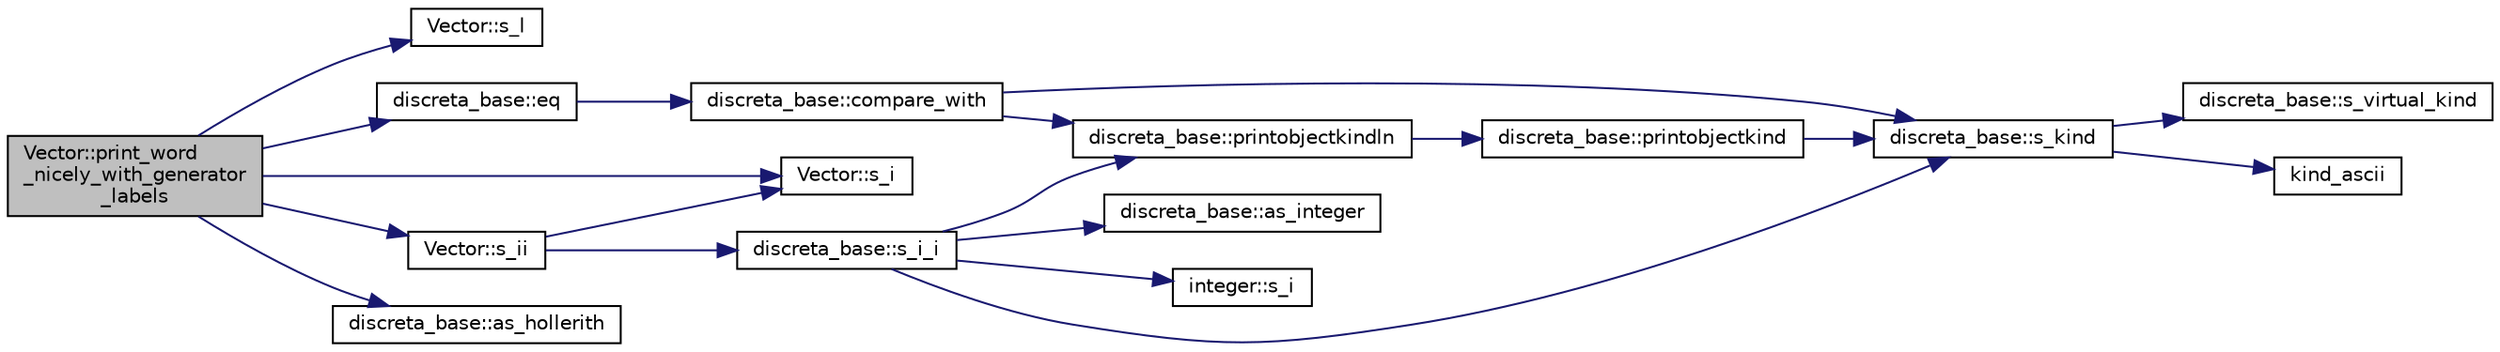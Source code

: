 digraph "Vector::print_word_nicely_with_generator_labels"
{
  edge [fontname="Helvetica",fontsize="10",labelfontname="Helvetica",labelfontsize="10"];
  node [fontname="Helvetica",fontsize="10",shape=record];
  rankdir="LR";
  Node4351 [label="Vector::print_word\l_nicely_with_generator\l_labels",height=0.2,width=0.4,color="black", fillcolor="grey75", style="filled", fontcolor="black"];
  Node4351 -> Node4352 [color="midnightblue",fontsize="10",style="solid",fontname="Helvetica"];
  Node4352 [label="Vector::s_l",height=0.2,width=0.4,color="black", fillcolor="white", style="filled",URL="$d5/db2/class_vector.html#ad2dc082288f858d22a528832289e0704"];
  Node4351 -> Node4353 [color="midnightblue",fontsize="10",style="solid",fontname="Helvetica"];
  Node4353 [label="Vector::s_i",height=0.2,width=0.4,color="black", fillcolor="white", style="filled",URL="$d5/db2/class_vector.html#a1c4fe1752523df8119f70dd550244871"];
  Node4351 -> Node4354 [color="midnightblue",fontsize="10",style="solid",fontname="Helvetica"];
  Node4354 [label="discreta_base::eq",height=0.2,width=0.4,color="black", fillcolor="white", style="filled",URL="$d7/d71/classdiscreta__base.html#a7afe4f013b04efa764ed9fe099e5eb80"];
  Node4354 -> Node4355 [color="midnightblue",fontsize="10",style="solid",fontname="Helvetica"];
  Node4355 [label="discreta_base::compare_with",height=0.2,width=0.4,color="black", fillcolor="white", style="filled",URL="$d7/d71/classdiscreta__base.html#a3818444c4301d0b7ed47c3b850ea6c60"];
  Node4355 -> Node4356 [color="midnightblue",fontsize="10",style="solid",fontname="Helvetica"];
  Node4356 [label="discreta_base::s_kind",height=0.2,width=0.4,color="black", fillcolor="white", style="filled",URL="$d7/d71/classdiscreta__base.html#a8a830025c74adbbc3362418a7c2ba157"];
  Node4356 -> Node4357 [color="midnightblue",fontsize="10",style="solid",fontname="Helvetica"];
  Node4357 [label="discreta_base::s_virtual_kind",height=0.2,width=0.4,color="black", fillcolor="white", style="filled",URL="$d7/d71/classdiscreta__base.html#a52778a6d6943a468be083d0785d418fb"];
  Node4356 -> Node4358 [color="midnightblue",fontsize="10",style="solid",fontname="Helvetica"];
  Node4358 [label="kind_ascii",height=0.2,width=0.4,color="black", fillcolor="white", style="filled",URL="$d9/d60/discreta_8h.html#ad0ce825a9f29bc6cec27e1b64cfe27bf"];
  Node4355 -> Node4359 [color="midnightblue",fontsize="10",style="solid",fontname="Helvetica"];
  Node4359 [label="discreta_base::printobjectkindln",height=0.2,width=0.4,color="black", fillcolor="white", style="filled",URL="$d7/d71/classdiscreta__base.html#a677ccc8f392ebedde05e453f8cf59559"];
  Node4359 -> Node4360 [color="midnightblue",fontsize="10",style="solid",fontname="Helvetica"];
  Node4360 [label="discreta_base::printobjectkind",height=0.2,width=0.4,color="black", fillcolor="white", style="filled",URL="$d7/d71/classdiscreta__base.html#aa75a1314aa706909b029664944904231"];
  Node4360 -> Node4356 [color="midnightblue",fontsize="10",style="solid",fontname="Helvetica"];
  Node4351 -> Node4361 [color="midnightblue",fontsize="10",style="solid",fontname="Helvetica"];
  Node4361 [label="Vector::s_ii",height=0.2,width=0.4,color="black", fillcolor="white", style="filled",URL="$d5/db2/class_vector.html#a75d4942cc7b9794717b4846c10520db8"];
  Node4361 -> Node4353 [color="midnightblue",fontsize="10",style="solid",fontname="Helvetica"];
  Node4361 -> Node4362 [color="midnightblue",fontsize="10",style="solid",fontname="Helvetica"];
  Node4362 [label="discreta_base::s_i_i",height=0.2,width=0.4,color="black", fillcolor="white", style="filled",URL="$d7/d71/classdiscreta__base.html#aadb92c01fbe69b3034b0214b33fbc735"];
  Node4362 -> Node4356 [color="midnightblue",fontsize="10",style="solid",fontname="Helvetica"];
  Node4362 -> Node4359 [color="midnightblue",fontsize="10",style="solid",fontname="Helvetica"];
  Node4362 -> Node4363 [color="midnightblue",fontsize="10",style="solid",fontname="Helvetica"];
  Node4363 [label="discreta_base::as_integer",height=0.2,width=0.4,color="black", fillcolor="white", style="filled",URL="$d7/d71/classdiscreta__base.html#a00d7691eaf874fd283d942692fe8dd26"];
  Node4362 -> Node4364 [color="midnightblue",fontsize="10",style="solid",fontname="Helvetica"];
  Node4364 [label="integer::s_i",height=0.2,width=0.4,color="black", fillcolor="white", style="filled",URL="$d0/de5/classinteger.html#adf28e9f94d4c844adaa950deeb80b904"];
  Node4351 -> Node4365 [color="midnightblue",fontsize="10",style="solid",fontname="Helvetica"];
  Node4365 [label="discreta_base::as_hollerith",height=0.2,width=0.4,color="black", fillcolor="white", style="filled",URL="$d7/d71/classdiscreta__base.html#a3e66f82711f314710107e2f29e589690"];
}
